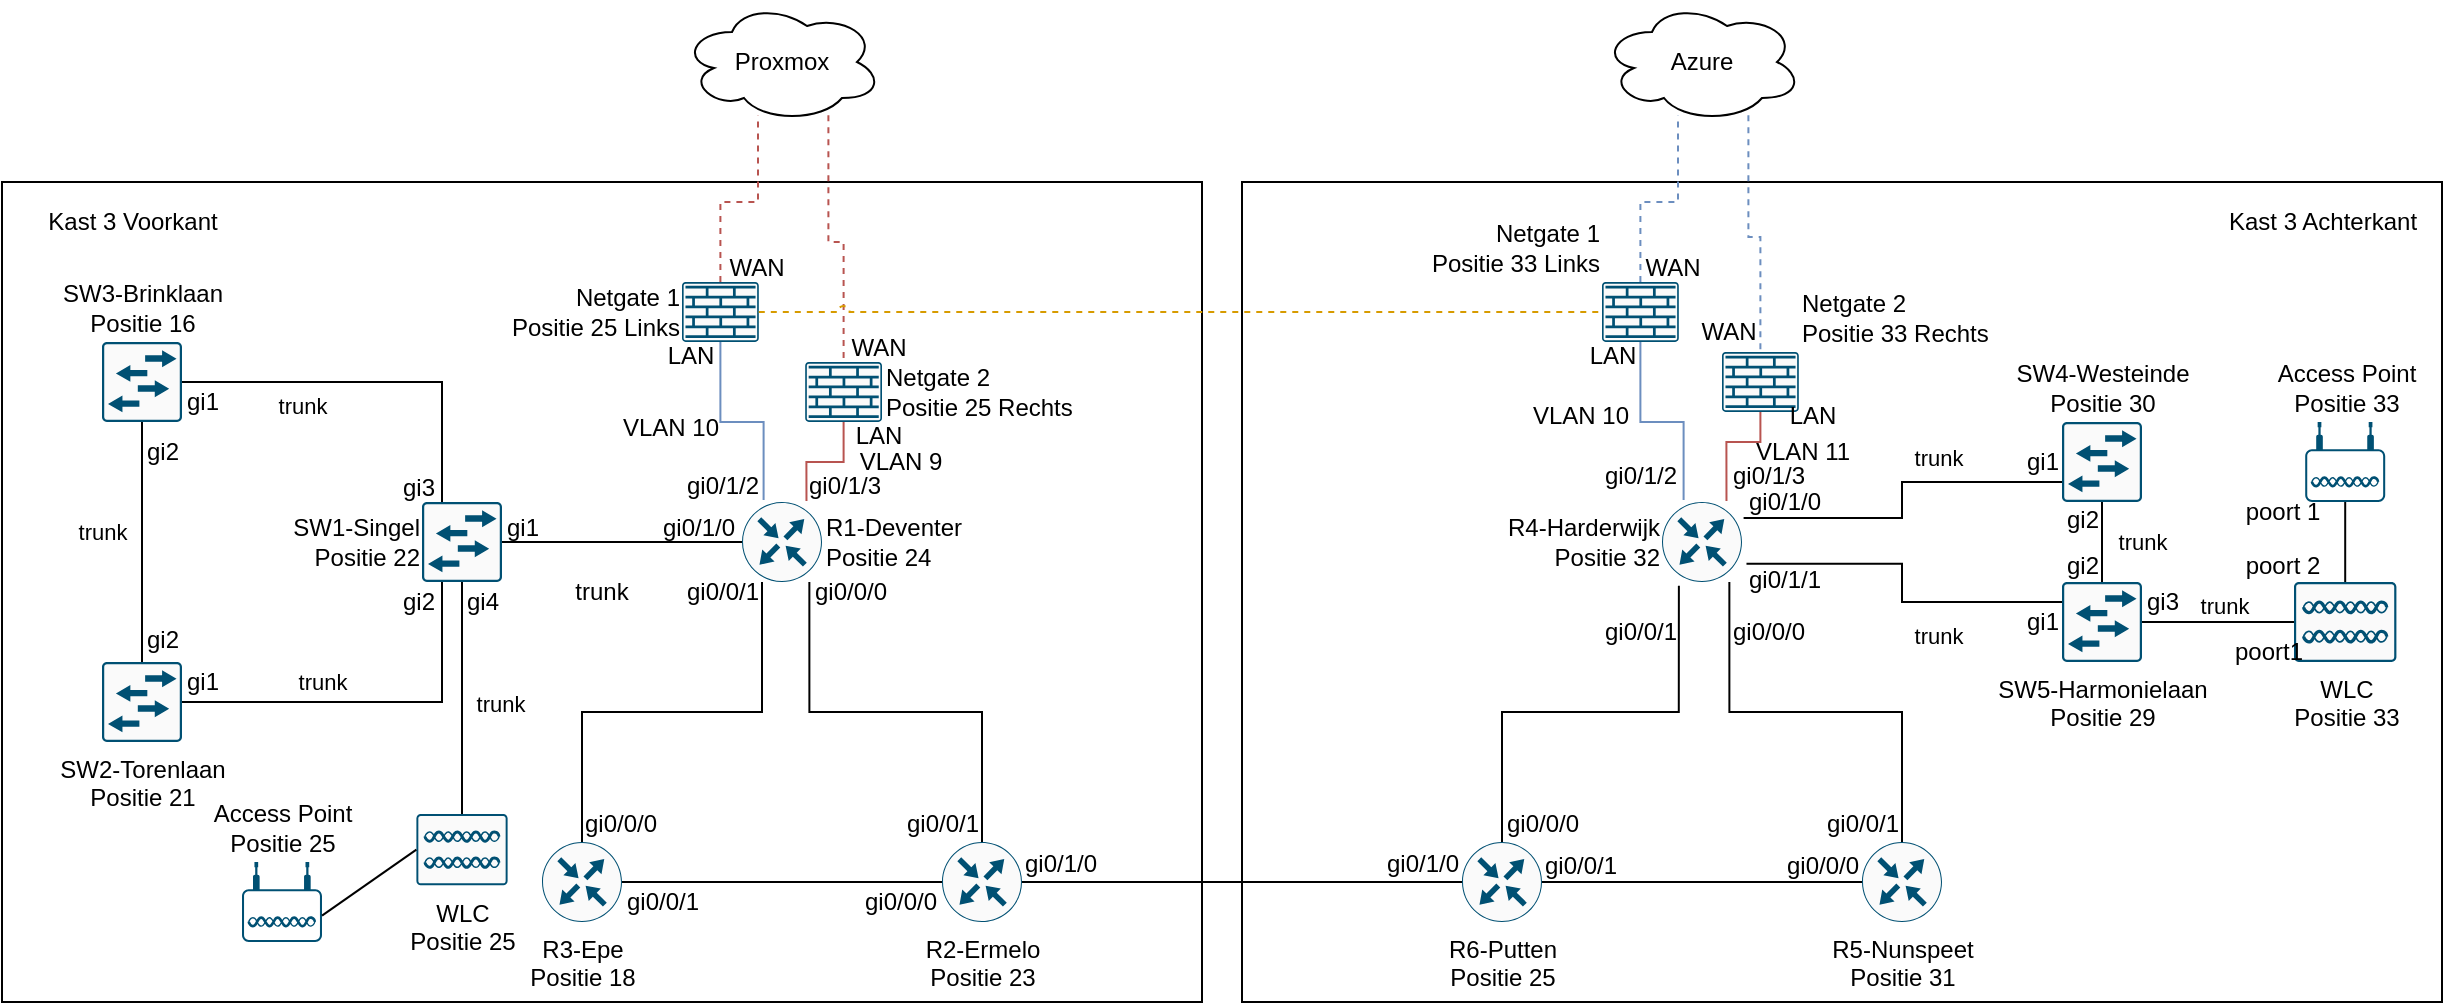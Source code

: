<mxfile version="23.0.2" type="device">
  <diagram id="FqK8TJhpiayt39RXkuHD" name="Page-1">
    <mxGraphModel dx="2257" dy="1955" grid="1" gridSize="10" guides="1" tooltips="1" connect="1" arrows="1" fold="1" page="1" pageScale="1" pageWidth="827" pageHeight="1169" math="0" shadow="0">
      <root>
        <mxCell id="0" />
        <mxCell id="1" parent="0" />
        <mxCell id="2drAVUDB5T4B4P-3hIw--52" value="" style="rounded=0;whiteSpace=wrap;html=1;fillColor=none;" parent="1" vertex="1">
          <mxGeometry x="250" y="40" width="600" height="410" as="geometry" />
        </mxCell>
        <mxCell id="2drAVUDB5T4B4P-3hIw--51" value="trunk&lt;br&gt;" style="rounded=0;whiteSpace=wrap;html=1;fillColor=none;" parent="1" vertex="1">
          <mxGeometry x="-370" y="40" width="600" height="410" as="geometry" />
        </mxCell>
        <mxCell id="1bNTWJ_AYHueLWIYd17l-5" style="edgeStyle=orthogonalEdgeStyle;rounded=0;orthogonalLoop=1;jettySize=auto;html=1;exitX=0.5;exitY=0;exitDx=0;exitDy=0;entryX=0.842;entryY=1;entryDx=0;entryDy=0;endArrow=none;endFill=0;entryPerimeter=0;exitPerimeter=0;" parent="1" source="1bNTWJ_AYHueLWIYd17l-10" target="1bNTWJ_AYHueLWIYd17l-7" edge="1">
          <mxGeometry relative="1" as="geometry">
            <mxPoint x="560" y="320" as="sourcePoint" />
            <mxPoint x="500" y="240" as="targetPoint" />
          </mxGeometry>
        </mxCell>
        <mxCell id="1bNTWJ_AYHueLWIYd17l-6" style="edgeStyle=orthogonalEdgeStyle;rounded=0;orthogonalLoop=1;jettySize=auto;html=1;exitX=0;exitY=0.5;exitDx=0;exitDy=0;entryX=1;entryY=0.5;entryDx=0;entryDy=0;endArrow=none;endFill=0;exitPerimeter=0;entryPerimeter=0;" parent="1" source="1bNTWJ_AYHueLWIYd17l-10" target="1bNTWJ_AYHueLWIYd17l-9" edge="1">
          <mxGeometry relative="1" as="geometry">
            <mxPoint x="560" y="390" as="sourcePoint" />
            <mxPoint x="400" y="390" as="targetPoint" />
          </mxGeometry>
        </mxCell>
        <mxCell id="1bNTWJ_AYHueLWIYd17l-4" style="edgeStyle=orthogonalEdgeStyle;rounded=0;orthogonalLoop=1;jettySize=auto;html=1;exitX=0.5;exitY=0;exitDx=0;exitDy=0;entryX=0.211;entryY=1.048;entryDx=0;entryDy=0;endArrow=none;endFill=0;entryPerimeter=0;exitPerimeter=0;" parent="1" source="1bNTWJ_AYHueLWIYd17l-9" target="1bNTWJ_AYHueLWIYd17l-7" edge="1">
          <mxGeometry relative="1" as="geometry">
            <mxPoint x="400" y="320" as="sourcePoint" />
            <mxPoint x="460" y="240" as="targetPoint" />
          </mxGeometry>
        </mxCell>
        <mxCell id="1bNTWJ_AYHueLWIYd17l-7" value="R4-Harderwijk&lt;br&gt;Positie 32" style="sketch=0;points=[[0.5,0,0],[1,0.5,0],[0.5,1,0],[0,0.5,0],[0.145,0.145,0],[0.856,0.145,0],[0.855,0.856,0],[0.145,0.855,0]];verticalLabelPosition=middle;html=1;verticalAlign=middle;aspect=fixed;align=right;pointerEvents=1;shape=mxgraph.cisco19.rect;prIcon=router;fillColor=#FAFAFA;strokeColor=#005073;labelPosition=left;" parent="1" vertex="1">
          <mxGeometry x="460" y="200" width="40" height="40" as="geometry" />
        </mxCell>
        <mxCell id="1bNTWJ_AYHueLWIYd17l-9" value="R6-Putten&lt;br&gt;Positie 25" style="sketch=0;points=[[0.5,0,0],[1,0.5,0],[0.5,1,0],[0,0.5,0],[0.145,0.145,0],[0.856,0.145,0],[0.855,0.856,0],[0.145,0.855,0]];verticalLabelPosition=bottom;html=1;verticalAlign=top;aspect=fixed;align=center;pointerEvents=1;shape=mxgraph.cisco19.rect;prIcon=router;fillColor=#FAFAFA;strokeColor=#005073;" parent="1" vertex="1">
          <mxGeometry x="360" y="370" width="40" height="40" as="geometry" />
        </mxCell>
        <mxCell id="1bNTWJ_AYHueLWIYd17l-10" value="R5-Nunspeet&lt;br&gt;Positie 31" style="sketch=0;points=[[0.5,0,0],[1,0.5,0],[0.5,1,0],[0,0.5,0],[0.145,0.145,0],[0.856,0.145,0],[0.855,0.856,0],[0.145,0.855,0]];verticalLabelPosition=bottom;html=1;verticalAlign=top;aspect=fixed;align=center;pointerEvents=1;shape=mxgraph.cisco19.rect;prIcon=router;fillColor=#FAFAFA;strokeColor=#005073;" parent="1" vertex="1">
          <mxGeometry x="560" y="370" width="40" height="40" as="geometry" />
        </mxCell>
        <mxCell id="1bNTWJ_AYHueLWIYd17l-11" value="SW4-Westeinde&lt;br&gt;Positie 30" style="sketch=0;points=[[0.015,0.015,0],[0.985,0.015,0],[0.985,0.985,0],[0.015,0.985,0],[0.25,0,0],[0.5,0,0],[0.75,0,0],[1,0.25,0],[1,0.5,0],[1,0.75,0],[0.75,1,0],[0.5,1,0],[0.25,1,0],[0,0.75,0],[0,0.5,0],[0,0.25,0]];verticalLabelPosition=top;html=1;verticalAlign=bottom;aspect=fixed;align=center;pointerEvents=1;shape=mxgraph.cisco19.rect;prIcon=l2_switch;fillColor=#FAFAFA;strokeColor=#005073;labelPosition=center;" parent="1" vertex="1">
          <mxGeometry x="660" y="160" width="40" height="40" as="geometry" />
        </mxCell>
        <mxCell id="1bNTWJ_AYHueLWIYd17l-12" value="SW5-Harmonielaan&lt;br&gt;Positie 29" style="sketch=0;points=[[0.015,0.015,0],[0.985,0.015,0],[0.985,0.985,0],[0.015,0.985,0],[0.25,0,0],[0.5,0,0],[0.75,0,0],[1,0.25,0],[1,0.5,0],[1,0.75,0],[0.75,1,0],[0.5,1,0],[0.25,1,0],[0,0.75,0],[0,0.5,0],[0,0.25,0]];verticalLabelPosition=bottom;html=1;verticalAlign=top;aspect=fixed;align=center;pointerEvents=1;shape=mxgraph.cisco19.rect;prIcon=l2_switch;fillColor=#FAFAFA;strokeColor=#005073;labelPosition=center;" parent="1" vertex="1">
          <mxGeometry x="660" y="240" width="40" height="40" as="geometry" />
        </mxCell>
        <mxCell id="1bNTWJ_AYHueLWIYd17l-13" style="edgeStyle=orthogonalEdgeStyle;rounded=0;orthogonalLoop=1;jettySize=auto;html=1;exitX=0;exitY=0.25;exitDx=0;exitDy=0;exitPerimeter=0;entryX=1.056;entryY=0.773;entryDx=0;entryDy=0;entryPerimeter=0;endArrow=none;endFill=0;" parent="1" source="1bNTWJ_AYHueLWIYd17l-12" target="1bNTWJ_AYHueLWIYd17l-7" edge="1">
          <mxGeometry relative="1" as="geometry" />
        </mxCell>
        <mxCell id="1bNTWJ_AYHueLWIYd17l-14" style="edgeStyle=orthogonalEdgeStyle;rounded=0;orthogonalLoop=1;jettySize=auto;html=1;exitX=0;exitY=0.75;exitDx=0;exitDy=0;exitPerimeter=0;entryX=1.02;entryY=0.201;entryDx=0;entryDy=0;entryPerimeter=0;endArrow=none;endFill=0;" parent="1" source="1bNTWJ_AYHueLWIYd17l-11" target="1bNTWJ_AYHueLWIYd17l-7" edge="1">
          <mxGeometry relative="1" as="geometry" />
        </mxCell>
        <mxCell id="1bNTWJ_AYHueLWIYd17l-15" style="edgeStyle=orthogonalEdgeStyle;rounded=0;orthogonalLoop=1;jettySize=auto;html=1;exitX=0.5;exitY=0;exitDx=0;exitDy=0;exitPerimeter=0;entryX=0.5;entryY=1;entryDx=0;entryDy=0;entryPerimeter=0;endArrow=none;endFill=0;" parent="1" source="1bNTWJ_AYHueLWIYd17l-12" target="1bNTWJ_AYHueLWIYd17l-11" edge="1">
          <mxGeometry relative="1" as="geometry" />
        </mxCell>
        <mxCell id="1bNTWJ_AYHueLWIYd17l-16" value="Netgate 2&lt;br&gt;Positie 33 Rechts" style="sketch=0;points=[[0.015,0.015,0],[0.985,0.015,0],[0.985,0.985,0],[0.015,0.985,0],[0.25,0,0],[0.5,0,0],[0.75,0,0],[1,0.25,0],[1,0.5,0],[1,0.75,0],[0.75,1,0],[0.5,1,0],[0.25,1,0],[0,0.75,0],[0,0.5,0],[0,0.25,0]];verticalLabelPosition=top;html=1;verticalAlign=bottom;aspect=fixed;align=left;pointerEvents=1;shape=mxgraph.cisco19.rect;prIcon=firewall;fillColor=#FAFAFA;strokeColor=#005073;labelPosition=right;" parent="1" vertex="1">
          <mxGeometry x="490" y="125" width="38.4" height="30" as="geometry" />
        </mxCell>
        <mxCell id="1bNTWJ_AYHueLWIYd17l-17" value="Netgate 1&lt;br&gt;Positie 33 Links" style="sketch=0;points=[[0.015,0.015,0],[0.985,0.015,0],[0.985,0.985,0],[0.015,0.985,0],[0.25,0,0],[0.5,0,0],[0.75,0,0],[1,0.25,0],[1,0.5,0],[1,0.75,0],[0.75,1,0],[0.5,1,0],[0.25,1,0],[0,0.75,0],[0,0.5,0],[0,0.25,0]];verticalLabelPosition=top;html=1;verticalAlign=bottom;aspect=fixed;align=right;pointerEvents=1;shape=mxgraph.cisco19.rect;prIcon=firewall;fillColor=#FAFAFA;strokeColor=#005073;labelPosition=left;" parent="1" vertex="1">
          <mxGeometry x="430" y="90" width="38.4" height="30" as="geometry" />
        </mxCell>
        <mxCell id="1bNTWJ_AYHueLWIYd17l-18" style="edgeStyle=orthogonalEdgeStyle;rounded=0;orthogonalLoop=1;jettySize=auto;html=1;exitX=0.5;exitY=1;exitDx=0;exitDy=0;exitPerimeter=0;entryX=0.806;entryY=-0.013;entryDx=0;entryDy=0;entryPerimeter=0;endArrow=none;endFill=0;fillColor=#f8cecc;strokeColor=#b85450;" parent="1" source="1bNTWJ_AYHueLWIYd17l-16" target="1bNTWJ_AYHueLWIYd17l-7" edge="1">
          <mxGeometry relative="1" as="geometry">
            <Array as="points">
              <mxPoint x="509" y="170" />
              <mxPoint x="492" y="170" />
            </Array>
          </mxGeometry>
        </mxCell>
        <mxCell id="1bNTWJ_AYHueLWIYd17l-19" style="edgeStyle=orthogonalEdgeStyle;rounded=0;orthogonalLoop=1;jettySize=auto;html=1;exitX=0.5;exitY=1;exitDx=0;exitDy=0;exitPerimeter=0;endArrow=none;endFill=0;entryX=0.27;entryY=-0.025;entryDx=0;entryDy=0;entryPerimeter=0;fillColor=#dae8fc;strokeColor=#6c8ebf;" parent="1" source="1bNTWJ_AYHueLWIYd17l-17" target="1bNTWJ_AYHueLWIYd17l-7" edge="1">
          <mxGeometry relative="1" as="geometry">
            <mxPoint x="470" y="190" as="targetPoint" />
          </mxGeometry>
        </mxCell>
        <mxCell id="1bNTWJ_AYHueLWIYd17l-20" value="Azure" style="ellipse;shape=cloud;whiteSpace=wrap;html=1;align=center;" parent="1" vertex="1">
          <mxGeometry x="430" y="-50" width="100" height="60" as="geometry" />
        </mxCell>
        <mxCell id="1bNTWJ_AYHueLWIYd17l-21" style="edgeStyle=orthogonalEdgeStyle;rounded=0;orthogonalLoop=1;jettySize=auto;html=1;exitX=0.5;exitY=0;exitDx=0;exitDy=0;exitPerimeter=0;entryX=0.38;entryY=0.944;entryDx=0;entryDy=0;entryPerimeter=0;endArrow=none;endFill=0;dashed=1;fillColor=#dae8fc;strokeColor=#6c8ebf;" parent="1" source="1bNTWJ_AYHueLWIYd17l-17" target="1bNTWJ_AYHueLWIYd17l-20" edge="1">
          <mxGeometry relative="1" as="geometry" />
        </mxCell>
        <mxCell id="1bNTWJ_AYHueLWIYd17l-23" style="edgeStyle=orthogonalEdgeStyle;rounded=0;orthogonalLoop=1;jettySize=auto;html=1;entryX=0.5;entryY=0;entryDx=0;entryDy=0;entryPerimeter=0;endArrow=none;endFill=0;exitX=0.732;exitY=0.944;exitDx=0;exitDy=0;exitPerimeter=0;dashed=1;fillColor=#dae8fc;strokeColor=#6c8ebf;" parent="1" source="1bNTWJ_AYHueLWIYd17l-20" target="1bNTWJ_AYHueLWIYd17l-16" edge="1">
          <mxGeometry relative="1" as="geometry" />
        </mxCell>
        <mxCell id="1bNTWJ_AYHueLWIYd17l-24" style="edgeStyle=orthogonalEdgeStyle;rounded=0;orthogonalLoop=1;jettySize=auto;html=1;exitX=0.5;exitY=0;exitDx=0;exitDy=0;entryX=0.842;entryY=1;entryDx=0;entryDy=0;endArrow=none;endFill=0;entryPerimeter=0;exitPerimeter=0;" parent="1" source="1bNTWJ_AYHueLWIYd17l-29" target="1bNTWJ_AYHueLWIYd17l-27" edge="1">
          <mxGeometry relative="1" as="geometry">
            <mxPoint x="100" y="320" as="sourcePoint" />
            <mxPoint x="40" y="240" as="targetPoint" />
          </mxGeometry>
        </mxCell>
        <mxCell id="1bNTWJ_AYHueLWIYd17l-25" style="edgeStyle=orthogonalEdgeStyle;rounded=0;orthogonalLoop=1;jettySize=auto;html=1;exitX=0;exitY=0.5;exitDx=0;exitDy=0;entryX=1;entryY=0.5;entryDx=0;entryDy=0;endArrow=none;endFill=0;exitPerimeter=0;entryPerimeter=0;" parent="1" source="1bNTWJ_AYHueLWIYd17l-29" target="1bNTWJ_AYHueLWIYd17l-28" edge="1">
          <mxGeometry relative="1" as="geometry">
            <mxPoint x="100" y="390" as="sourcePoint" />
            <mxPoint x="-60" y="390" as="targetPoint" />
          </mxGeometry>
        </mxCell>
        <mxCell id="1bNTWJ_AYHueLWIYd17l-26" style="edgeStyle=orthogonalEdgeStyle;rounded=0;orthogonalLoop=1;jettySize=auto;html=1;exitX=0.5;exitY=0;exitDx=0;exitDy=0;entryX=0.25;entryY=1;entryDx=0;entryDy=0;endArrow=none;endFill=0;entryPerimeter=0;exitPerimeter=0;" parent="1" source="1bNTWJ_AYHueLWIYd17l-28" target="1bNTWJ_AYHueLWIYd17l-27" edge="1">
          <mxGeometry relative="1" as="geometry">
            <mxPoint x="-60" y="320" as="sourcePoint" />
            <mxPoint y="240" as="targetPoint" />
          </mxGeometry>
        </mxCell>
        <mxCell id="1bNTWJ_AYHueLWIYd17l-27" value="R1-Deventer&lt;br&gt;Positie 24" style="sketch=0;points=[[0.5,0,0],[1,0.5,0],[0.5,1,0],[0,0.5,0],[0.145,0.145,0],[0.856,0.145,0],[0.855,0.856,0],[0.145,0.855,0]];verticalLabelPosition=middle;html=1;verticalAlign=middle;aspect=fixed;align=left;pointerEvents=1;shape=mxgraph.cisco19.rect;prIcon=router;fillColor=#FAFAFA;strokeColor=#005073;labelPosition=right;" parent="1" vertex="1">
          <mxGeometry y="200" width="40" height="40" as="geometry" />
        </mxCell>
        <mxCell id="1bNTWJ_AYHueLWIYd17l-28" value="R3-Epe&lt;br&gt;Positie 18" style="sketch=0;points=[[0.5,0,0],[1,0.5,0],[0.5,1,0],[0,0.5,0],[0.145,0.145,0],[0.856,0.145,0],[0.855,0.856,0],[0.145,0.855,0]];verticalLabelPosition=bottom;html=1;verticalAlign=top;aspect=fixed;align=center;pointerEvents=1;shape=mxgraph.cisco19.rect;prIcon=router;fillColor=#FAFAFA;strokeColor=#005073;" parent="1" vertex="1">
          <mxGeometry x="-100" y="370" width="40" height="40" as="geometry" />
        </mxCell>
        <mxCell id="1bNTWJ_AYHueLWIYd17l-29" value="R2-Ermelo&lt;br&gt;Positie 23" style="sketch=0;points=[[0.5,0,0],[1,0.5,0],[0.5,1,0],[0,0.5,0],[0.145,0.145,0],[0.856,0.145,0],[0.855,0.856,0],[0.145,0.855,0]];verticalLabelPosition=bottom;html=1;verticalAlign=top;aspect=fixed;align=center;pointerEvents=1;shape=mxgraph.cisco19.rect;prIcon=router;fillColor=#FAFAFA;strokeColor=#005073;" parent="1" vertex="1">
          <mxGeometry x="100" y="370" width="40" height="40" as="geometry" />
        </mxCell>
        <mxCell id="1bNTWJ_AYHueLWIYd17l-35" value="Netgate 2&lt;br&gt;Positie 25 Rechts" style="sketch=0;points=[[0.015,0.015,0],[0.985,0.015,0],[0.985,0.985,0],[0.015,0.985,0],[0.25,0,0],[0.5,0,0],[0.75,0,0],[1,0.25,0],[1,0.5,0],[1,0.75,0],[0.75,1,0],[0.5,1,0],[0.25,1,0],[0,0.75,0],[0,0.5,0],[0,0.25,0]];verticalLabelPosition=middle;html=1;verticalAlign=middle;aspect=fixed;align=left;pointerEvents=1;shape=mxgraph.cisco19.rect;prIcon=firewall;fillColor=#FAFAFA;strokeColor=#005073;labelPosition=right;" parent="1" vertex="1">
          <mxGeometry x="31.6" y="130" width="38.4" height="30" as="geometry" />
        </mxCell>
        <mxCell id="1bNTWJ_AYHueLWIYd17l-36" value="Netgate 1&lt;br&gt;Positie 25 Links" style="sketch=0;points=[[0.015,0.015,0],[0.985,0.015,0],[0.985,0.985,0],[0.015,0.985,0],[0.25,0,0],[0.5,0,0],[0.75,0,0],[1,0.25,0],[1,0.5,0],[1,0.75,0],[0.75,1,0],[0.5,1,0],[0.25,1,0],[0,0.75,0],[0,0.5,0],[0,0.25,0]];verticalLabelPosition=middle;html=1;verticalAlign=middle;aspect=fixed;align=right;pointerEvents=1;shape=mxgraph.cisco19.rect;prIcon=firewall;fillColor=#FAFAFA;strokeColor=#005073;labelPosition=left;" parent="1" vertex="1">
          <mxGeometry x="-30" y="90" width="38.4" height="30" as="geometry" />
        </mxCell>
        <mxCell id="1bNTWJ_AYHueLWIYd17l-37" style="edgeStyle=orthogonalEdgeStyle;rounded=0;orthogonalLoop=1;jettySize=auto;html=1;exitX=0.5;exitY=1;exitDx=0;exitDy=0;exitPerimeter=0;entryX=0.806;entryY=-0.013;entryDx=0;entryDy=0;entryPerimeter=0;endArrow=none;endFill=0;fillColor=#f8cecc;strokeColor=#b85450;" parent="1" source="1bNTWJ_AYHueLWIYd17l-35" target="1bNTWJ_AYHueLWIYd17l-27" edge="1">
          <mxGeometry relative="1" as="geometry" />
        </mxCell>
        <mxCell id="1bNTWJ_AYHueLWIYd17l-38" style="edgeStyle=orthogonalEdgeStyle;rounded=0;orthogonalLoop=1;jettySize=auto;html=1;exitX=0.5;exitY=1;exitDx=0;exitDy=0;exitPerimeter=0;endArrow=none;endFill=0;entryX=0.27;entryY=-0.025;entryDx=0;entryDy=0;entryPerimeter=0;fillColor=#dae8fc;strokeColor=#6c8ebf;" parent="1" source="1bNTWJ_AYHueLWIYd17l-36" target="1bNTWJ_AYHueLWIYd17l-27" edge="1">
          <mxGeometry relative="1" as="geometry">
            <mxPoint x="10" y="190" as="targetPoint" />
          </mxGeometry>
        </mxCell>
        <mxCell id="1bNTWJ_AYHueLWIYd17l-39" value="Proxmox" style="ellipse;shape=cloud;whiteSpace=wrap;html=1;align=center;" parent="1" vertex="1">
          <mxGeometry x="-30" y="-50" width="100" height="60" as="geometry" />
        </mxCell>
        <mxCell id="1bNTWJ_AYHueLWIYd17l-40" style="edgeStyle=orthogonalEdgeStyle;rounded=0;orthogonalLoop=1;jettySize=auto;html=1;exitX=0.5;exitY=0;exitDx=0;exitDy=0;exitPerimeter=0;entryX=0.38;entryY=0.944;entryDx=0;entryDy=0;entryPerimeter=0;endArrow=none;endFill=0;dashed=1;fillColor=#f8cecc;strokeColor=#b85450;" parent="1" source="1bNTWJ_AYHueLWIYd17l-36" target="1bNTWJ_AYHueLWIYd17l-39" edge="1">
          <mxGeometry relative="1" as="geometry" />
        </mxCell>
        <mxCell id="1bNTWJ_AYHueLWIYd17l-41" style="edgeStyle=orthogonalEdgeStyle;rounded=0;orthogonalLoop=1;jettySize=auto;html=1;entryX=0.5;entryY=0;entryDx=0;entryDy=0;entryPerimeter=0;endArrow=none;endFill=0;exitX=0.732;exitY=0.944;exitDx=0;exitDy=0;exitPerimeter=0;dashed=1;jumpStyle=none;jumpSize=9;fillColor=#f8cecc;strokeColor=#b85450;" parent="1" source="1bNTWJ_AYHueLWIYd17l-39" target="1bNTWJ_AYHueLWIYd17l-35" edge="1">
          <mxGeometry relative="1" as="geometry" />
        </mxCell>
        <mxCell id="1bNTWJ_AYHueLWIYd17l-44" value="SW1-Singel&lt;br&gt;Positie 22" style="sketch=0;points=[[0.015,0.015,0],[0.985,0.015,0],[0.985,0.985,0],[0.015,0.985,0],[0.25,0,0],[0.5,0,0],[0.75,0,0],[1,0.25,0],[1,0.5,0],[1,0.75,0],[0.75,1,0],[0.5,1,0],[0.25,1,0],[0,0.75,0],[0,0.5,0],[0,0.25,0]];verticalLabelPosition=middle;html=1;verticalAlign=middle;aspect=fixed;align=right;pointerEvents=1;shape=mxgraph.cisco19.rect;prIcon=l2_switch;fillColor=#FAFAFA;strokeColor=#005073;labelPosition=left;spacing=2;" parent="1" vertex="1">
          <mxGeometry x="-160" y="200" width="40" height="40" as="geometry" />
        </mxCell>
        <mxCell id="1bNTWJ_AYHueLWIYd17l-45" style="edgeStyle=orthogonalEdgeStyle;rounded=0;orthogonalLoop=1;jettySize=auto;html=1;entryX=0;entryY=0.5;entryDx=0;entryDy=0;entryPerimeter=0;endArrow=none;endFill=0;" parent="1" source="1bNTWJ_AYHueLWIYd17l-44" target="1bNTWJ_AYHueLWIYd17l-27" edge="1">
          <mxGeometry relative="1" as="geometry" />
        </mxCell>
        <mxCell id="1bNTWJ_AYHueLWIYd17l-46" value="SW2-Torenlaan&lt;br&gt;Positie 21" style="sketch=0;points=[[0.015,0.015,0],[0.985,0.015,0],[0.985,0.985,0],[0.015,0.985,0],[0.25,0,0],[0.5,0,0],[0.75,0,0],[1,0.25,0],[1,0.5,0],[1,0.75,0],[0.75,1,0],[0.5,1,0],[0.25,1,0],[0,0.75,0],[0,0.5,0],[0,0.25,0]];verticalLabelPosition=bottom;html=1;verticalAlign=top;aspect=fixed;align=center;pointerEvents=1;shape=mxgraph.cisco19.rect;prIcon=l2_switch;fillColor=#FAFAFA;strokeColor=#005073;" parent="1" vertex="1">
          <mxGeometry x="-320" y="280" width="40" height="40" as="geometry" />
        </mxCell>
        <mxCell id="1bNTWJ_AYHueLWIYd17l-47" value="SW3-Brinklaan&lt;br&gt;Positie 16" style="sketch=0;points=[[0.015,0.015,0],[0.985,0.015,0],[0.985,0.985,0],[0.015,0.985,0],[0.25,0,0],[0.5,0,0],[0.75,0,0],[1,0.25,0],[1,0.5,0],[1,0.75,0],[0.75,1,0],[0.5,1,0],[0.25,1,0],[0,0.75,0],[0,0.5,0],[0,0.25,0]];verticalLabelPosition=top;html=1;verticalAlign=bottom;aspect=fixed;align=center;pointerEvents=1;shape=mxgraph.cisco19.rect;prIcon=l2_switch;fillColor=#FAFAFA;strokeColor=#005073;labelPosition=center;" parent="1" vertex="1">
          <mxGeometry x="-320" y="120" width="40" height="40" as="geometry" />
        </mxCell>
        <mxCell id="1bNTWJ_AYHueLWIYd17l-48" style="edgeStyle=orthogonalEdgeStyle;rounded=0;orthogonalLoop=1;jettySize=auto;html=1;entryX=1;entryY=0.5;entryDx=0;entryDy=0;entryPerimeter=0;endArrow=none;endFill=0;exitX=0.8;exitY=0.167;exitDx=0;exitDy=0;exitPerimeter=0;" parent="1" source="2drAVUDB5T4B4P-3hIw--15" target="1bNTWJ_AYHueLWIYd17l-46" edge="1">
          <mxGeometry relative="1" as="geometry">
            <mxPoint x="-140" y="240" as="sourcePoint" />
            <Array as="points">
              <mxPoint x="-150" y="300" />
            </Array>
          </mxGeometry>
        </mxCell>
        <mxCell id="1bNTWJ_AYHueLWIYd17l-50" style="edgeStyle=orthogonalEdgeStyle;rounded=0;orthogonalLoop=1;jettySize=auto;html=1;exitX=0.5;exitY=0;exitDx=0;exitDy=0;exitPerimeter=0;entryX=0.254;entryY=0.032;entryDx=0;entryDy=0;entryPerimeter=0;endArrow=none;endFill=0;" parent="1" source="1bNTWJ_AYHueLWIYd17l-46" target="2drAVUDB5T4B4P-3hIw--24" edge="1">
          <mxGeometry relative="1" as="geometry">
            <Array as="points">
              <mxPoint x="-300" y="160" />
              <mxPoint x="-300" y="160" />
            </Array>
          </mxGeometry>
        </mxCell>
        <mxCell id="1bNTWJ_AYHueLWIYd17l-52" style="edgeStyle=orthogonalEdgeStyle;rounded=0;orthogonalLoop=1;jettySize=auto;html=1;exitX=0.25;exitY=0;exitDx=0;exitDy=0;exitPerimeter=0;endArrow=none;endFill=0;entryX=0.25;entryY=0.167;entryDx=0;entryDy=0;entryPerimeter=0;" parent="1" source="1bNTWJ_AYHueLWIYd17l-44" target="2drAVUDB5T4B4P-3hIw--22" edge="1">
          <mxGeometry relative="1" as="geometry">
            <Array as="points">
              <mxPoint x="-150" y="140" />
            </Array>
          </mxGeometry>
        </mxCell>
        <mxCell id="9Ve-_4W-6qq5SGnoFHdr-4" value="trunk" style="edgeLabel;html=1;align=center;verticalAlign=middle;resizable=0;points=[];" vertex="1" connectable="0" parent="1bNTWJ_AYHueLWIYd17l-52">
          <mxGeometry x="0.412" relative="1" as="geometry">
            <mxPoint x="4" y="12" as="offset" />
          </mxGeometry>
        </mxCell>
        <mxCell id="1bNTWJ_AYHueLWIYd17l-54" style="edgeStyle=orthogonalEdgeStyle;rounded=0;orthogonalLoop=1;jettySize=auto;html=1;exitX=1;exitY=0.5;exitDx=0;exitDy=0;exitPerimeter=0;entryX=0;entryY=0.5;entryDx=0;entryDy=0;entryPerimeter=0;endArrow=none;endFill=0;" parent="1" source="1bNTWJ_AYHueLWIYd17l-29" target="1bNTWJ_AYHueLWIYd17l-9" edge="1">
          <mxGeometry relative="1" as="geometry" />
        </mxCell>
        <mxCell id="1bNTWJ_AYHueLWIYd17l-55" style="edgeStyle=orthogonalEdgeStyle;rounded=0;orthogonalLoop=1;jettySize=auto;html=1;exitX=1;exitY=0.5;exitDx=0;exitDy=0;exitPerimeter=0;entryX=0;entryY=0.5;entryDx=0;entryDy=0;entryPerimeter=0;endArrow=none;endFill=0;jumpStyle=arc;dashed=1;fillColor=#ffe6cc;strokeColor=#d79b00;" parent="1" source="1bNTWJ_AYHueLWIYd17l-36" target="1bNTWJ_AYHueLWIYd17l-17" edge="1">
          <mxGeometry relative="1" as="geometry" />
        </mxCell>
        <mxCell id="1bNTWJ_AYHueLWIYd17l-56" value="WLC&lt;br&gt;Positie 33" style="sketch=0;points=[[0.015,0.015,0],[0.985,0.015,0],[0.985,0.985,0],[0.015,0.985,0],[0.25,0,0],[0.5,0,0],[0.75,0,0],[1,0.25,0],[1,0.5,0],[1,0.75,0],[0.75,1,0],[0.5,1,0],[0.25,1,0],[0,0.75,0],[0,0.5,0],[0,0.25,0]];verticalLabelPosition=bottom;html=1;verticalAlign=top;aspect=fixed;align=center;pointerEvents=1;shape=mxgraph.cisco19.rect;prIcon=dual_mode_access_point;fillColor=#FAFAFA;strokeColor=#005073;" parent="1" vertex="1">
          <mxGeometry x="776" y="240" width="51.2" height="40" as="geometry" />
        </mxCell>
        <mxCell id="1bNTWJ_AYHueLWIYd17l-57" style="edgeStyle=orthogonalEdgeStyle;rounded=0;orthogonalLoop=1;jettySize=auto;html=1;entryX=1;entryY=0.5;entryDx=0;entryDy=0;entryPerimeter=0;endArrow=none;endFill=0;" parent="1" source="1bNTWJ_AYHueLWIYd17l-56" target="1bNTWJ_AYHueLWIYd17l-12" edge="1">
          <mxGeometry relative="1" as="geometry" />
        </mxCell>
        <mxCell id="1bNTWJ_AYHueLWIYd17l-58" value="Access Point&lt;br&gt;Positie 33" style="points=[[0.03,0.36,0],[0.18,0,0],[0.5,0.34,0],[0.82,0,0],[0.97,0.36,0],[1,0.67,0],[0.975,0.975,0],[0.5,1,0],[0.025,0.975,0],[0,0.67,0]];verticalLabelPosition=top;sketch=0;html=1;verticalAlign=bottom;aspect=fixed;align=center;pointerEvents=1;shape=mxgraph.cisco19.wireless_access_point;fillColor=#005073;strokeColor=none;labelPosition=center;" parent="1" vertex="1">
          <mxGeometry x="781.6" y="160" width="40" height="40" as="geometry" />
        </mxCell>
        <mxCell id="1bNTWJ_AYHueLWIYd17l-59" style="edgeStyle=orthogonalEdgeStyle;rounded=0;orthogonalLoop=1;jettySize=auto;html=1;exitX=0.5;exitY=0;exitDx=0;exitDy=0;exitPerimeter=0;entryX=0.5;entryY=1;entryDx=0;entryDy=0;entryPerimeter=0;endArrow=none;endFill=0;" parent="1" source="1bNTWJ_AYHueLWIYd17l-56" target="1bNTWJ_AYHueLWIYd17l-58" edge="1">
          <mxGeometry relative="1" as="geometry" />
        </mxCell>
        <mxCell id="2drAVUDB5T4B4P-3hIw--1" value="gi0/0/0" style="text;html=1;align=center;verticalAlign=middle;resizable=0;points=[];autosize=1;strokeColor=none;fillColor=none;" parent="1" vertex="1">
          <mxGeometry x="24" y="230" width="60" height="30" as="geometry" />
        </mxCell>
        <mxCell id="2drAVUDB5T4B4P-3hIw--2" value="gi0/0/1" style="text;html=1;align=center;verticalAlign=middle;resizable=0;points=[];autosize=1;strokeColor=none;fillColor=none;" parent="1" vertex="1">
          <mxGeometry x="70" y="346" width="60" height="30" as="geometry" />
        </mxCell>
        <mxCell id="2drAVUDB5T4B4P-3hIw--3" value="gi0/0/1" style="text;html=1;align=center;verticalAlign=middle;resizable=0;points=[];autosize=1;strokeColor=none;fillColor=none;" parent="1" vertex="1">
          <mxGeometry x="-40" y="230" width="60" height="30" as="geometry" />
        </mxCell>
        <mxCell id="2drAVUDB5T4B4P-3hIw--4" value="gi0/0/0" style="text;html=1;align=center;verticalAlign=middle;resizable=0;points=[];autosize=1;strokeColor=none;fillColor=none;" parent="1" vertex="1">
          <mxGeometry x="-91" y="346" width="60" height="30" as="geometry" />
        </mxCell>
        <mxCell id="2drAVUDB5T4B4P-3hIw--5" value="gi0/1/0" style="text;html=1;align=center;verticalAlign=middle;resizable=0;points=[];autosize=1;strokeColor=none;fillColor=none;" parent="1" vertex="1">
          <mxGeometry x="-51.6" y="198" width="60" height="30" as="geometry" />
        </mxCell>
        <mxCell id="2drAVUDB5T4B4P-3hIw--6" value="gi1" style="text;html=1;align=center;verticalAlign=middle;resizable=0;points=[];autosize=1;strokeColor=none;fillColor=none;" parent="1" vertex="1">
          <mxGeometry x="-130" y="198" width="40" height="30" as="geometry" />
        </mxCell>
        <mxCell id="2drAVUDB5T4B4P-3hIw--7" value="gi0/1/2" style="text;html=1;align=center;verticalAlign=middle;resizable=0;points=[];autosize=1;strokeColor=none;fillColor=none;" parent="1" vertex="1">
          <mxGeometry x="-40" y="177" width="60" height="30" as="geometry" />
        </mxCell>
        <mxCell id="2drAVUDB5T4B4P-3hIw--8" value="gi0/1/3" style="text;html=1;align=center;verticalAlign=middle;resizable=0;points=[];autosize=1;strokeColor=none;fillColor=none;" parent="1" vertex="1">
          <mxGeometry x="20.8" y="177" width="60" height="30" as="geometry" />
        </mxCell>
        <mxCell id="2drAVUDB5T4B4P-3hIw--9" value="LAN" style="text;html=1;align=center;verticalAlign=middle;resizable=0;points=[];autosize=1;strokeColor=none;fillColor=none;" parent="1" vertex="1">
          <mxGeometry x="43" y="152" width="50" height="30" as="geometry" />
        </mxCell>
        <mxCell id="2drAVUDB5T4B4P-3hIw--10" value="LAN" style="text;html=1;align=center;verticalAlign=middle;resizable=0;points=[];autosize=1;strokeColor=none;fillColor=none;" parent="1" vertex="1">
          <mxGeometry x="-51" y="112" width="50" height="30" as="geometry" />
        </mxCell>
        <mxCell id="2drAVUDB5T4B4P-3hIw--11" value="gi0/0/0" style="text;html=1;align=center;verticalAlign=middle;resizable=0;points=[];autosize=1;strokeColor=none;fillColor=none;" parent="1" vertex="1">
          <mxGeometry x="49" y="385" width="60" height="30" as="geometry" />
        </mxCell>
        <mxCell id="2drAVUDB5T4B4P-3hIw--12" value="gi0/0/1" style="text;html=1;align=center;verticalAlign=middle;resizable=0;points=[];autosize=1;strokeColor=none;fillColor=none;" parent="1" vertex="1">
          <mxGeometry x="-70" y="385" width="60" height="30" as="geometry" />
        </mxCell>
        <mxCell id="2drAVUDB5T4B4P-3hIw--13" value="WAN" style="text;html=1;align=center;verticalAlign=middle;resizable=0;points=[];autosize=1;strokeColor=none;fillColor=none;" parent="1" vertex="1">
          <mxGeometry x="-18.4" y="68" width="50" height="30" as="geometry" />
        </mxCell>
        <mxCell id="2drAVUDB5T4B4P-3hIw--14" value="WAN" style="text;html=1;align=center;verticalAlign=middle;resizable=0;points=[];autosize=1;strokeColor=none;fillColor=none;" parent="1" vertex="1">
          <mxGeometry x="43" y="108" width="50" height="30" as="geometry" />
        </mxCell>
        <mxCell id="2drAVUDB5T4B4P-3hIw--15" value="gi2" style="text;html=1;align=center;verticalAlign=middle;resizable=0;points=[];autosize=1;strokeColor=none;fillColor=none;" parent="1" vertex="1">
          <mxGeometry x="-182" y="235" width="40" height="30" as="geometry" />
        </mxCell>
        <mxCell id="2drAVUDB5T4B4P-3hIw--17" value="gi1" style="text;html=1;align=center;verticalAlign=middle;resizable=0;points=[];autosize=1;strokeColor=none;fillColor=none;" parent="1" vertex="1">
          <mxGeometry x="-290" y="275" width="40" height="30" as="geometry" />
        </mxCell>
        <mxCell id="2drAVUDB5T4B4P-3hIw--19" value="gi3" style="text;html=1;align=center;verticalAlign=middle;resizable=0;points=[];autosize=1;strokeColor=none;fillColor=none;" parent="1" vertex="1">
          <mxGeometry x="-182" y="178" width="40" height="30" as="geometry" />
        </mxCell>
        <mxCell id="2drAVUDB5T4B4P-3hIw--22" value="gi1" style="text;html=1;align=center;verticalAlign=middle;resizable=0;points=[];autosize=1;strokeColor=none;fillColor=none;" parent="1" vertex="1">
          <mxGeometry x="-290" y="135" width="40" height="30" as="geometry" />
        </mxCell>
        <mxCell id="2drAVUDB5T4B4P-3hIw--23" value="gi2" style="text;html=1;align=center;verticalAlign=middle;resizable=0;points=[];autosize=1;strokeColor=none;fillColor=none;" parent="1" vertex="1">
          <mxGeometry x="-310" y="254" width="40" height="30" as="geometry" />
        </mxCell>
        <mxCell id="2drAVUDB5T4B4P-3hIw--24" value="gi2" style="text;html=1;align=center;verticalAlign=middle;resizable=0;points=[];autosize=1;strokeColor=none;fillColor=none;" parent="1" vertex="1">
          <mxGeometry x="-310" y="160" width="40" height="30" as="geometry" />
        </mxCell>
        <mxCell id="2drAVUDB5T4B4P-3hIw--27" value="gi0/1/0" style="text;html=1;align=center;verticalAlign=middle;resizable=0;points=[];autosize=1;strokeColor=none;fillColor=none;" parent="1" vertex="1">
          <mxGeometry x="129" y="366" width="60" height="30" as="geometry" />
        </mxCell>
        <mxCell id="2drAVUDB5T4B4P-3hIw--28" value="gi0/1/0" style="text;html=1;align=center;verticalAlign=middle;resizable=0;points=[];autosize=1;strokeColor=none;fillColor=none;" parent="1" vertex="1">
          <mxGeometry x="310" y="366" width="60" height="30" as="geometry" />
        </mxCell>
        <mxCell id="2drAVUDB5T4B4P-3hIw--29" value="gi0/0/0" style="text;html=1;align=center;verticalAlign=middle;resizable=0;points=[];autosize=1;strokeColor=none;fillColor=none;" parent="1" vertex="1">
          <mxGeometry x="370" y="346" width="60" height="30" as="geometry" />
        </mxCell>
        <mxCell id="2drAVUDB5T4B4P-3hIw--30" value="gi0/0/1" style="text;html=1;align=center;verticalAlign=middle;resizable=0;points=[];autosize=1;strokeColor=none;fillColor=none;" parent="1" vertex="1">
          <mxGeometry x="389" y="367" width="60" height="30" as="geometry" />
        </mxCell>
        <mxCell id="2drAVUDB5T4B4P-3hIw--31" value="gi0/0/0" style="text;html=1;align=center;verticalAlign=middle;resizable=0;points=[];autosize=1;strokeColor=none;fillColor=none;" parent="1" vertex="1">
          <mxGeometry x="510" y="367" width="60" height="30" as="geometry" />
        </mxCell>
        <mxCell id="2drAVUDB5T4B4P-3hIw--32" value="gi0/0/1" style="text;html=1;align=center;verticalAlign=middle;resizable=0;points=[];autosize=1;strokeColor=none;fillColor=none;" parent="1" vertex="1">
          <mxGeometry x="530" y="346" width="60" height="30" as="geometry" />
        </mxCell>
        <mxCell id="2drAVUDB5T4B4P-3hIw--33" value="gi0/0/1" style="text;html=1;align=center;verticalAlign=middle;resizable=0;points=[];autosize=1;strokeColor=none;fillColor=none;" parent="1" vertex="1">
          <mxGeometry x="419.2" y="250" width="60" height="30" as="geometry" />
        </mxCell>
        <mxCell id="2drAVUDB5T4B4P-3hIw--34" value="gi0/0/0" style="text;html=1;align=center;verticalAlign=middle;resizable=0;points=[];autosize=1;strokeColor=none;fillColor=none;" parent="1" vertex="1">
          <mxGeometry x="483" y="250" width="60" height="30" as="geometry" />
        </mxCell>
        <mxCell id="2drAVUDB5T4B4P-3hIw--35" value="gi0/1/1" style="text;html=1;align=center;verticalAlign=middle;resizable=0;points=[];autosize=1;strokeColor=none;fillColor=none;" parent="1" vertex="1">
          <mxGeometry x="491" y="224" width="60" height="30" as="geometry" />
        </mxCell>
        <mxCell id="2drAVUDB5T4B4P-3hIw--36" value="gi1" style="text;html=1;align=center;verticalAlign=middle;resizable=0;points=[];autosize=1;strokeColor=none;fillColor=none;" parent="1" vertex="1">
          <mxGeometry x="630" y="245" width="40" height="30" as="geometry" />
        </mxCell>
        <mxCell id="2drAVUDB5T4B4P-3hIw--37" value="gi1" style="text;html=1;align=center;verticalAlign=middle;resizable=0;points=[];autosize=1;strokeColor=none;fillColor=none;" parent="1" vertex="1">
          <mxGeometry x="630" y="165" width="40" height="30" as="geometry" />
        </mxCell>
        <mxCell id="2drAVUDB5T4B4P-3hIw--38" value="gi0/1/0" style="text;html=1;align=center;verticalAlign=middle;resizable=0;points=[];autosize=1;strokeColor=none;fillColor=none;" parent="1" vertex="1">
          <mxGeometry x="491" y="185" width="60" height="30" as="geometry" />
        </mxCell>
        <mxCell id="2drAVUDB5T4B4P-3hIw--39" value="gi0/1/3" style="text;html=1;align=center;verticalAlign=middle;resizable=0;points=[];autosize=1;strokeColor=none;fillColor=none;" parent="1" vertex="1">
          <mxGeometry x="483" y="172" width="60" height="30" as="geometry" />
        </mxCell>
        <mxCell id="2drAVUDB5T4B4P-3hIw--40" value="LAN" style="text;html=1;align=center;verticalAlign=middle;resizable=0;points=[];autosize=1;strokeColor=none;fillColor=none;" parent="1" vertex="1">
          <mxGeometry x="510" y="142" width="50" height="30" as="geometry" />
        </mxCell>
        <mxCell id="2drAVUDB5T4B4P-3hIw--41" value="gi0/1/2" style="text;html=1;align=center;verticalAlign=middle;resizable=0;points=[];autosize=1;strokeColor=none;fillColor=none;" parent="1" vertex="1">
          <mxGeometry x="419.2" y="172" width="60" height="30" as="geometry" />
        </mxCell>
        <mxCell id="2drAVUDB5T4B4P-3hIw--42" value="LAN" style="text;html=1;align=center;verticalAlign=middle;resizable=0;points=[];autosize=1;strokeColor=none;fillColor=none;" parent="1" vertex="1">
          <mxGeometry x="410" y="112" width="50" height="30" as="geometry" />
        </mxCell>
        <mxCell id="2drAVUDB5T4B4P-3hIw--43" value="WAN" style="text;html=1;align=center;verticalAlign=middle;resizable=0;points=[];autosize=1;strokeColor=none;fillColor=none;" parent="1" vertex="1">
          <mxGeometry x="468.4" y="100" width="50" height="30" as="geometry" />
        </mxCell>
        <mxCell id="2drAVUDB5T4B4P-3hIw--44" value="WAN" style="text;html=1;align=center;verticalAlign=middle;resizable=0;points=[];autosize=1;strokeColor=none;fillColor=none;" parent="1" vertex="1">
          <mxGeometry x="440" y="68" width="50" height="30" as="geometry" />
        </mxCell>
        <mxCell id="2drAVUDB5T4B4P-3hIw--45" value="gi2" style="text;html=1;align=center;verticalAlign=middle;resizable=0;points=[];autosize=1;strokeColor=none;fillColor=none;" parent="1" vertex="1">
          <mxGeometry x="650" y="194" width="40" height="30" as="geometry" />
        </mxCell>
        <mxCell id="2drAVUDB5T4B4P-3hIw--46" value="gi2" style="text;html=1;align=center;verticalAlign=middle;resizable=0;points=[];autosize=1;strokeColor=none;fillColor=none;" parent="1" vertex="1">
          <mxGeometry x="650" y="217" width="40" height="30" as="geometry" />
        </mxCell>
        <mxCell id="2drAVUDB5T4B4P-3hIw--47" value="gi3" style="text;html=1;align=center;verticalAlign=middle;resizable=0;points=[];autosize=1;strokeColor=none;fillColor=none;" parent="1" vertex="1">
          <mxGeometry x="690" y="235" width="40" height="30" as="geometry" />
        </mxCell>
        <mxCell id="2drAVUDB5T4B4P-3hIw--48" value="poort1" style="text;html=1;align=center;verticalAlign=middle;resizable=0;points=[];autosize=1;strokeColor=none;fillColor=none;" parent="1" vertex="1">
          <mxGeometry x="733" y="260" width="60" height="30" as="geometry" />
        </mxCell>
        <mxCell id="2drAVUDB5T4B4P-3hIw--49" value="poort 2" style="text;html=1;align=center;verticalAlign=middle;resizable=0;points=[];autosize=1;strokeColor=none;fillColor=none;" parent="1" vertex="1">
          <mxGeometry x="740" y="217" width="60" height="30" as="geometry" />
        </mxCell>
        <mxCell id="2drAVUDB5T4B4P-3hIw--50" value="poort 1" style="text;html=1;align=center;verticalAlign=middle;resizable=0;points=[];autosize=1;strokeColor=none;fillColor=none;" parent="1" vertex="1">
          <mxGeometry x="740" y="190" width="60" height="30" as="geometry" />
        </mxCell>
        <mxCell id="2drAVUDB5T4B4P-3hIw--53" value="Kast 3 Voorkant" style="text;html=1;align=center;verticalAlign=middle;resizable=0;points=[];autosize=1;strokeColor=none;fillColor=none;" parent="1" vertex="1">
          <mxGeometry x="-360" y="45" width="110" height="30" as="geometry" />
        </mxCell>
        <mxCell id="2drAVUDB5T4B4P-3hIw--54" value="Kast 3 Achterkant" style="text;html=1;align=center;verticalAlign=middle;resizable=0;points=[];autosize=1;strokeColor=none;fillColor=none;" parent="1" vertex="1">
          <mxGeometry x="730" y="45" width="120" height="30" as="geometry" />
        </mxCell>
        <mxCell id="4k9RNmh1r0JsM7rYF7rA-1" value="WLC&lt;br&gt;Positie 25" style="sketch=0;points=[[0.015,0.015,0],[0.985,0.015,0],[0.985,0.985,0],[0.015,0.985,0],[0.25,0,0],[0.5,0,0],[0.75,0,0],[1,0.25,0],[1,0.5,0],[1,0.75,0],[0.75,1,0],[0.5,1,0],[0.25,1,0],[0,0.75,0],[0,0.5,0],[0,0.25,0]];verticalLabelPosition=bottom;html=1;verticalAlign=top;aspect=fixed;align=center;pointerEvents=1;shape=mxgraph.cisco19.rect;prIcon=dual_mode_access_point;fillColor=#FAFAFA;strokeColor=#005073;" parent="1" vertex="1">
          <mxGeometry x="-162.8" y="356" width="45.6" height="35.62" as="geometry" />
        </mxCell>
        <mxCell id="4k9RNmh1r0JsM7rYF7rA-2" value="Access Point&lt;br&gt;Positie 25&lt;br&gt;" style="points=[[0.03,0.36,0],[0.18,0,0],[0.5,0.34,0],[0.82,0,0],[0.97,0.36,0],[1,0.67,0],[0.975,0.975,0],[0.5,1,0],[0.025,0.975,0],[0,0.67,0]];verticalLabelPosition=top;sketch=0;html=1;verticalAlign=bottom;aspect=fixed;align=center;pointerEvents=1;shape=mxgraph.cisco19.wireless_access_point;fillColor=#005073;strokeColor=none;labelPosition=center;" parent="1" vertex="1">
          <mxGeometry x="-250.0" y="380" width="40" height="40" as="geometry" />
        </mxCell>
        <mxCell id="4k9RNmh1r0JsM7rYF7rA-9" value="" style="endArrow=none;html=1;rounded=0;exitX=0.5;exitY=0;exitDx=0;exitDy=0;exitPerimeter=0;entryX=0.5;entryY=1;entryDx=0;entryDy=0;entryPerimeter=0;" parent="1" source="4k9RNmh1r0JsM7rYF7rA-1" target="1bNTWJ_AYHueLWIYd17l-44" edge="1">
          <mxGeometry width="50" height="50" relative="1" as="geometry">
            <mxPoint x="-150" y="340" as="sourcePoint" />
            <mxPoint x="-100" y="290" as="targetPoint" />
          </mxGeometry>
        </mxCell>
        <mxCell id="4k9RNmh1r0JsM7rYF7rA-10" value="" style="endArrow=none;html=1;rounded=0;exitX=0;exitY=0.5;exitDx=0;exitDy=0;exitPerimeter=0;entryX=1;entryY=0.67;entryDx=0;entryDy=0;entryPerimeter=0;" parent="1" source="4k9RNmh1r0JsM7rYF7rA-1" target="4k9RNmh1r0JsM7rYF7rA-2" edge="1">
          <mxGeometry width="50" height="50" relative="1" as="geometry">
            <mxPoint x="-150" y="340" as="sourcePoint" />
            <mxPoint x="-100" y="290" as="targetPoint" />
          </mxGeometry>
        </mxCell>
        <mxCell id="4k9RNmh1r0JsM7rYF7rA-11" value="gi4" style="text;html=1;align=center;verticalAlign=middle;resizable=0;points=[];autosize=1;strokeColor=none;fillColor=none;" parent="1" vertex="1">
          <mxGeometry x="-150" y="235" width="40" height="30" as="geometry" />
        </mxCell>
        <mxCell id="9Ve-_4W-6qq5SGnoFHdr-2" value="VLAN 10" style="text;html=1;align=center;verticalAlign=middle;resizable=0;points=[];autosize=1;strokeColor=none;fillColor=none;" vertex="1" parent="1">
          <mxGeometry x="-71" y="148" width="70" height="30" as="geometry" />
        </mxCell>
        <mxCell id="9Ve-_4W-6qq5SGnoFHdr-3" value="VLAN 9" style="text;html=1;align=center;verticalAlign=middle;resizable=0;points=[];autosize=1;strokeColor=none;fillColor=none;" vertex="1" parent="1">
          <mxGeometry x="49" y="165" width="60" height="30" as="geometry" />
        </mxCell>
        <mxCell id="9Ve-_4W-6qq5SGnoFHdr-5" value="trunk" style="edgeLabel;html=1;align=center;verticalAlign=middle;resizable=0;points=[];" vertex="1" connectable="0" parent="1">
          <mxGeometry x="-319.997" y="214.996" as="geometry" />
        </mxCell>
        <mxCell id="9Ve-_4W-6qq5SGnoFHdr-6" value="trunk" style="edgeLabel;html=1;align=center;verticalAlign=middle;resizable=0;points=[];" vertex="1" connectable="0" parent="1">
          <mxGeometry x="-209.997" y="289.996" as="geometry" />
        </mxCell>
        <mxCell id="9Ve-_4W-6qq5SGnoFHdr-7" value="trunk" style="edgeLabel;html=1;align=center;verticalAlign=middle;resizable=0;points=[];" vertex="1" connectable="0" parent="1">
          <mxGeometry x="-99.997" y="299.996" as="geometry">
            <mxPoint x="-21" y="1" as="offset" />
          </mxGeometry>
        </mxCell>
        <mxCell id="9Ve-_4W-6qq5SGnoFHdr-8" value="trunk" style="edgeLabel;html=1;align=center;verticalAlign=middle;resizable=0;points=[];" vertex="1" connectable="0" parent="1">
          <mxGeometry x="700.003" y="219.996" as="geometry" />
        </mxCell>
        <mxCell id="9Ve-_4W-6qq5SGnoFHdr-9" value="trunk" style="edgeLabel;html=1;align=center;verticalAlign=middle;resizable=0;points=[];" vertex="1" connectable="0" parent="1">
          <mxGeometry x="590.003" y="259.996" as="geometry">
            <mxPoint x="8" y="7" as="offset" />
          </mxGeometry>
        </mxCell>
        <mxCell id="9Ve-_4W-6qq5SGnoFHdr-10" value="trunk" style="edgeLabel;html=1;align=center;verticalAlign=middle;resizable=0;points=[];" vertex="1" connectable="0" parent="1">
          <mxGeometry x="68.003" y="151.996" as="geometry">
            <mxPoint x="530" y="26" as="offset" />
          </mxGeometry>
        </mxCell>
        <mxCell id="9Ve-_4W-6qq5SGnoFHdr-11" value="VLAN 11" style="text;html=1;align=center;verticalAlign=middle;resizable=0;points=[];autosize=1;strokeColor=none;fillColor=none;" vertex="1" parent="1">
          <mxGeometry x="495" y="160" width="70" height="30" as="geometry" />
        </mxCell>
        <mxCell id="9Ve-_4W-6qq5SGnoFHdr-12" value="VLAN 10" style="text;html=1;align=center;verticalAlign=middle;resizable=0;points=[];autosize=1;strokeColor=none;fillColor=none;" vertex="1" parent="1">
          <mxGeometry x="384" y="142" width="70" height="30" as="geometry" />
        </mxCell>
        <mxCell id="9Ve-_4W-6qq5SGnoFHdr-14" value="trunk" style="edgeLabel;html=1;align=center;verticalAlign=middle;resizable=0;points=[];" vertex="1" connectable="0" parent="1">
          <mxGeometry x="733.003" y="244.996" as="geometry">
            <mxPoint x="8" y="7" as="offset" />
          </mxGeometry>
        </mxCell>
      </root>
    </mxGraphModel>
  </diagram>
</mxfile>
